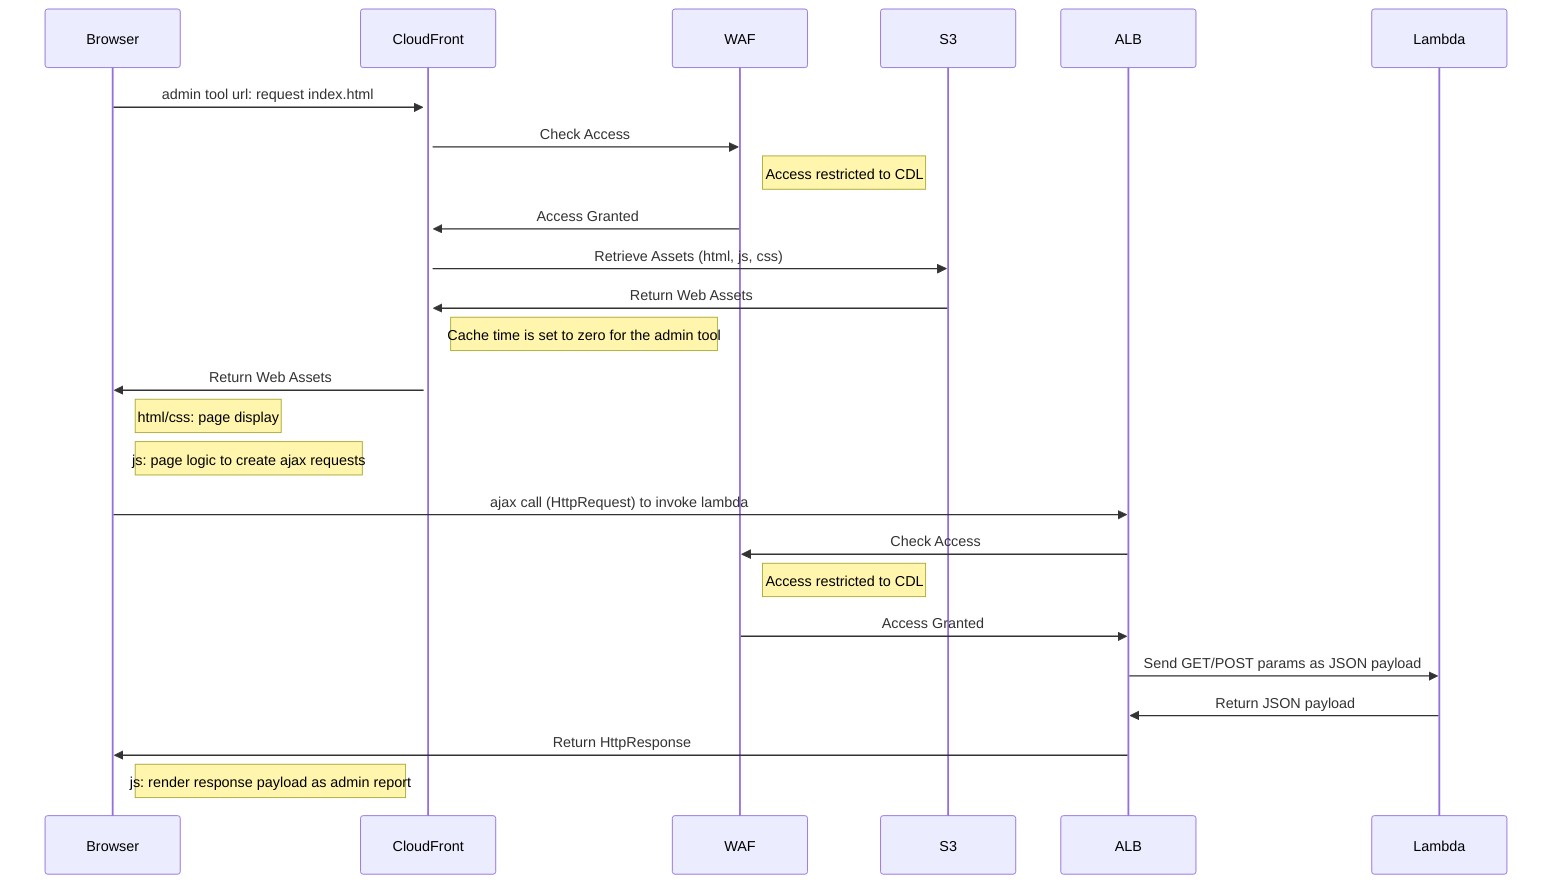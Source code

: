 sequenceDiagram
    Browser->>+CloudFront: admin tool url: request index.html
    CloudFront->>WAF: Check Access
    Note right of WAF: Access restricted to CDL
    WAF->>CloudFront: Access Granted
    CloudFront->>S3: Retrieve Assets (html, js, css)
    S3->>CloudFront: Return Web Assets
    Note right of CloudFront: Cache time is set to zero for the admin tool
    CloudFront->>Browser: Return Web Assets
    Note right of Browser: html/css: page display
    Note right of Browser: js: page logic to create ajax requests
    Browser->>ALB: ajax call (HttpRequest) to invoke lambda
    ALB->>WAF: Check Access
    Note right of WAF: Access restricted to CDL
    WAF->>ALB: Access Granted
    ALB->>Lambda: Send GET/POST params as JSON payload
    Lambda->>ALB: Return JSON payload
    ALB->>Browser: Return HttpResponse
    Note right of Browser: js: render response payload as admin report